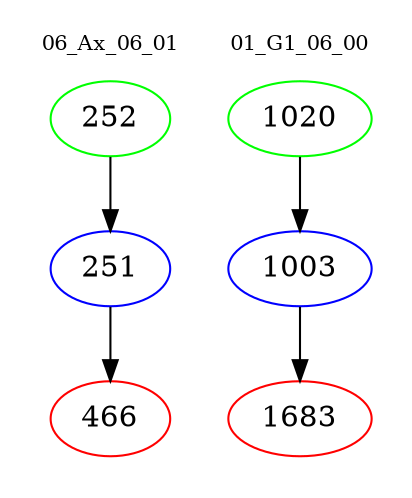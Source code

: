 digraph{
subgraph cluster_0 {
color = white
label = "06_Ax_06_01";
fontsize=10;
T0_252 [label="252", color="green"]
T0_252 -> T0_251 [color="black"]
T0_251 [label="251", color="blue"]
T0_251 -> T0_466 [color="black"]
T0_466 [label="466", color="red"]
}
subgraph cluster_1 {
color = white
label = "01_G1_06_00";
fontsize=10;
T1_1020 [label="1020", color="green"]
T1_1020 -> T1_1003 [color="black"]
T1_1003 [label="1003", color="blue"]
T1_1003 -> T1_1683 [color="black"]
T1_1683 [label="1683", color="red"]
}
}
